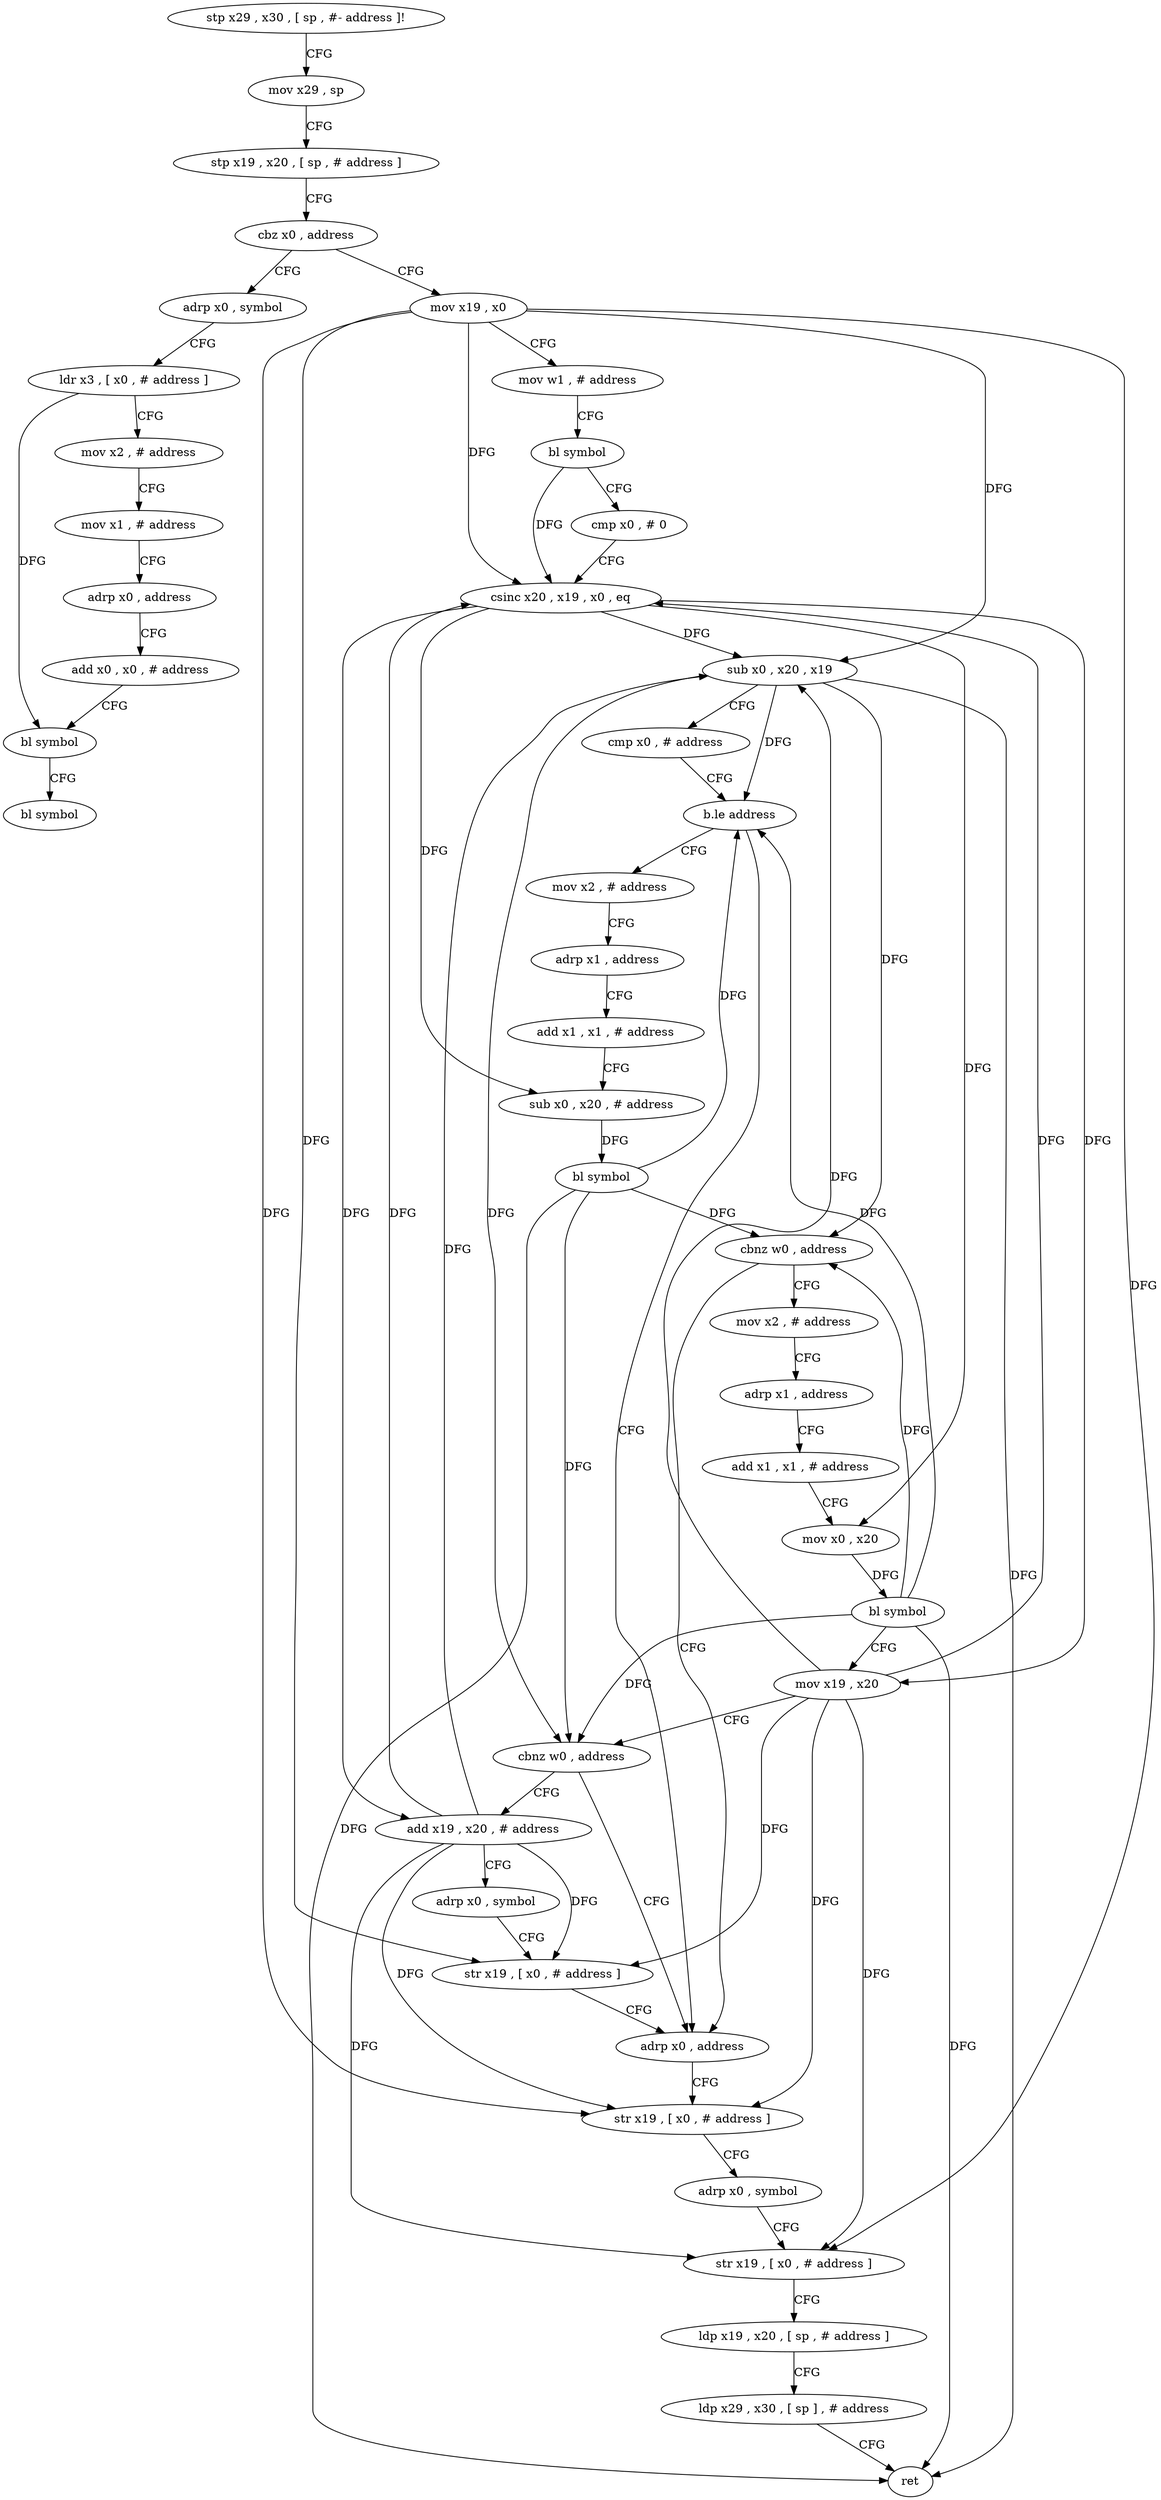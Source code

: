 digraph "func" {
"4312424" [label = "stp x29 , x30 , [ sp , #- address ]!" ]
"4312428" [label = "mov x29 , sp" ]
"4312432" [label = "stp x19 , x20 , [ sp , # address ]" ]
"4312436" [label = "cbz x0 , address" ]
"4312564" [label = "adrp x0 , symbol" ]
"4312440" [label = "mov x19 , x0" ]
"4312568" [label = "ldr x3 , [ x0 , # address ]" ]
"4312572" [label = "mov x2 , # address" ]
"4312576" [label = "mov x1 , # address" ]
"4312580" [label = "adrp x0 , address" ]
"4312584" [label = "add x0 , x0 , # address" ]
"4312588" [label = "bl symbol" ]
"4312592" [label = "bl symbol" ]
"4312444" [label = "mov w1 , # address" ]
"4312448" [label = "bl symbol" ]
"4312452" [label = "cmp x0 , # 0" ]
"4312456" [label = "csinc x20 , x19 , x0 , eq" ]
"4312460" [label = "sub x0 , x20 , x19" ]
"4312464" [label = "cmp x0 , # address" ]
"4312468" [label = "b.le address" ]
"4312536" [label = "adrp x0 , address" ]
"4312472" [label = "mov x2 , # address" ]
"4312540" [label = "str x19 , [ x0 , # address ]" ]
"4312544" [label = "adrp x0 , symbol" ]
"4312548" [label = "str x19 , [ x0 , # address ]" ]
"4312552" [label = "ldp x19 , x20 , [ sp , # address ]" ]
"4312556" [label = "ldp x29 , x30 , [ sp ] , # address" ]
"4312560" [label = "ret" ]
"4312476" [label = "adrp x1 , address" ]
"4312480" [label = "add x1 , x1 , # address" ]
"4312484" [label = "sub x0 , x20 , # address" ]
"4312488" [label = "bl symbol" ]
"4312492" [label = "cbnz w0 , address" ]
"4312496" [label = "mov x2 , # address" ]
"4312500" [label = "adrp x1 , address" ]
"4312504" [label = "add x1 , x1 , # address" ]
"4312508" [label = "mov x0 , x20" ]
"4312512" [label = "bl symbol" ]
"4312516" [label = "mov x19 , x20" ]
"4312520" [label = "cbnz w0 , address" ]
"4312524" [label = "add x19 , x20 , # address" ]
"4312528" [label = "adrp x0 , symbol" ]
"4312532" [label = "str x19 , [ x0 , # address ]" ]
"4312424" -> "4312428" [ label = "CFG" ]
"4312428" -> "4312432" [ label = "CFG" ]
"4312432" -> "4312436" [ label = "CFG" ]
"4312436" -> "4312564" [ label = "CFG" ]
"4312436" -> "4312440" [ label = "CFG" ]
"4312564" -> "4312568" [ label = "CFG" ]
"4312440" -> "4312444" [ label = "CFG" ]
"4312440" -> "4312456" [ label = "DFG" ]
"4312440" -> "4312460" [ label = "DFG" ]
"4312440" -> "4312540" [ label = "DFG" ]
"4312440" -> "4312548" [ label = "DFG" ]
"4312440" -> "4312532" [ label = "DFG" ]
"4312568" -> "4312572" [ label = "CFG" ]
"4312568" -> "4312588" [ label = "DFG" ]
"4312572" -> "4312576" [ label = "CFG" ]
"4312576" -> "4312580" [ label = "CFG" ]
"4312580" -> "4312584" [ label = "CFG" ]
"4312584" -> "4312588" [ label = "CFG" ]
"4312588" -> "4312592" [ label = "CFG" ]
"4312444" -> "4312448" [ label = "CFG" ]
"4312448" -> "4312452" [ label = "CFG" ]
"4312448" -> "4312456" [ label = "DFG" ]
"4312452" -> "4312456" [ label = "CFG" ]
"4312456" -> "4312460" [ label = "DFG" ]
"4312456" -> "4312484" [ label = "DFG" ]
"4312456" -> "4312508" [ label = "DFG" ]
"4312456" -> "4312516" [ label = "DFG" ]
"4312456" -> "4312524" [ label = "DFG" ]
"4312460" -> "4312464" [ label = "CFG" ]
"4312460" -> "4312468" [ label = "DFG" ]
"4312460" -> "4312560" [ label = "DFG" ]
"4312460" -> "4312492" [ label = "DFG" ]
"4312460" -> "4312520" [ label = "DFG" ]
"4312464" -> "4312468" [ label = "CFG" ]
"4312468" -> "4312536" [ label = "CFG" ]
"4312468" -> "4312472" [ label = "CFG" ]
"4312536" -> "4312540" [ label = "CFG" ]
"4312472" -> "4312476" [ label = "CFG" ]
"4312540" -> "4312544" [ label = "CFG" ]
"4312544" -> "4312548" [ label = "CFG" ]
"4312548" -> "4312552" [ label = "CFG" ]
"4312552" -> "4312556" [ label = "CFG" ]
"4312556" -> "4312560" [ label = "CFG" ]
"4312476" -> "4312480" [ label = "CFG" ]
"4312480" -> "4312484" [ label = "CFG" ]
"4312484" -> "4312488" [ label = "DFG" ]
"4312488" -> "4312492" [ label = "DFG" ]
"4312488" -> "4312468" [ label = "DFG" ]
"4312488" -> "4312560" [ label = "DFG" ]
"4312488" -> "4312520" [ label = "DFG" ]
"4312492" -> "4312536" [ label = "CFG" ]
"4312492" -> "4312496" [ label = "CFG" ]
"4312496" -> "4312500" [ label = "CFG" ]
"4312500" -> "4312504" [ label = "CFG" ]
"4312504" -> "4312508" [ label = "CFG" ]
"4312508" -> "4312512" [ label = "DFG" ]
"4312512" -> "4312516" [ label = "CFG" ]
"4312512" -> "4312468" [ label = "DFG" ]
"4312512" -> "4312492" [ label = "DFG" ]
"4312512" -> "4312560" [ label = "DFG" ]
"4312512" -> "4312520" [ label = "DFG" ]
"4312516" -> "4312520" [ label = "CFG" ]
"4312516" -> "4312456" [ label = "DFG" ]
"4312516" -> "4312460" [ label = "DFG" ]
"4312516" -> "4312540" [ label = "DFG" ]
"4312516" -> "4312548" [ label = "DFG" ]
"4312516" -> "4312532" [ label = "DFG" ]
"4312520" -> "4312536" [ label = "CFG" ]
"4312520" -> "4312524" [ label = "CFG" ]
"4312524" -> "4312528" [ label = "CFG" ]
"4312524" -> "4312456" [ label = "DFG" ]
"4312524" -> "4312460" [ label = "DFG" ]
"4312524" -> "4312540" [ label = "DFG" ]
"4312524" -> "4312548" [ label = "DFG" ]
"4312524" -> "4312532" [ label = "DFG" ]
"4312528" -> "4312532" [ label = "CFG" ]
"4312532" -> "4312536" [ label = "CFG" ]
}
